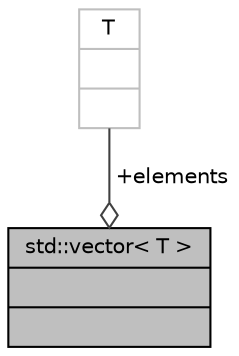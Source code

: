 digraph "std::vector&lt; T &gt;"
{
  edge [fontname="Helvetica",fontsize="10",labelfontname="Helvetica",labelfontsize="10"];
  node [fontname="Helvetica",fontsize="10",shape=record];
  Node923 [label="{std::vector\< T \>\n||}",height=0.2,width=0.4,color="black", fillcolor="grey75", style="filled", fontcolor="black"];
  Node924 -> Node923 [color="grey25",fontsize="10",style="solid",label=" +elements" ,arrowhead="odiamond",fontname="Helvetica"];
  Node924 [label="{T\n||}",height=0.2,width=0.4,color="grey75", fillcolor="white", style="filled"];
}
